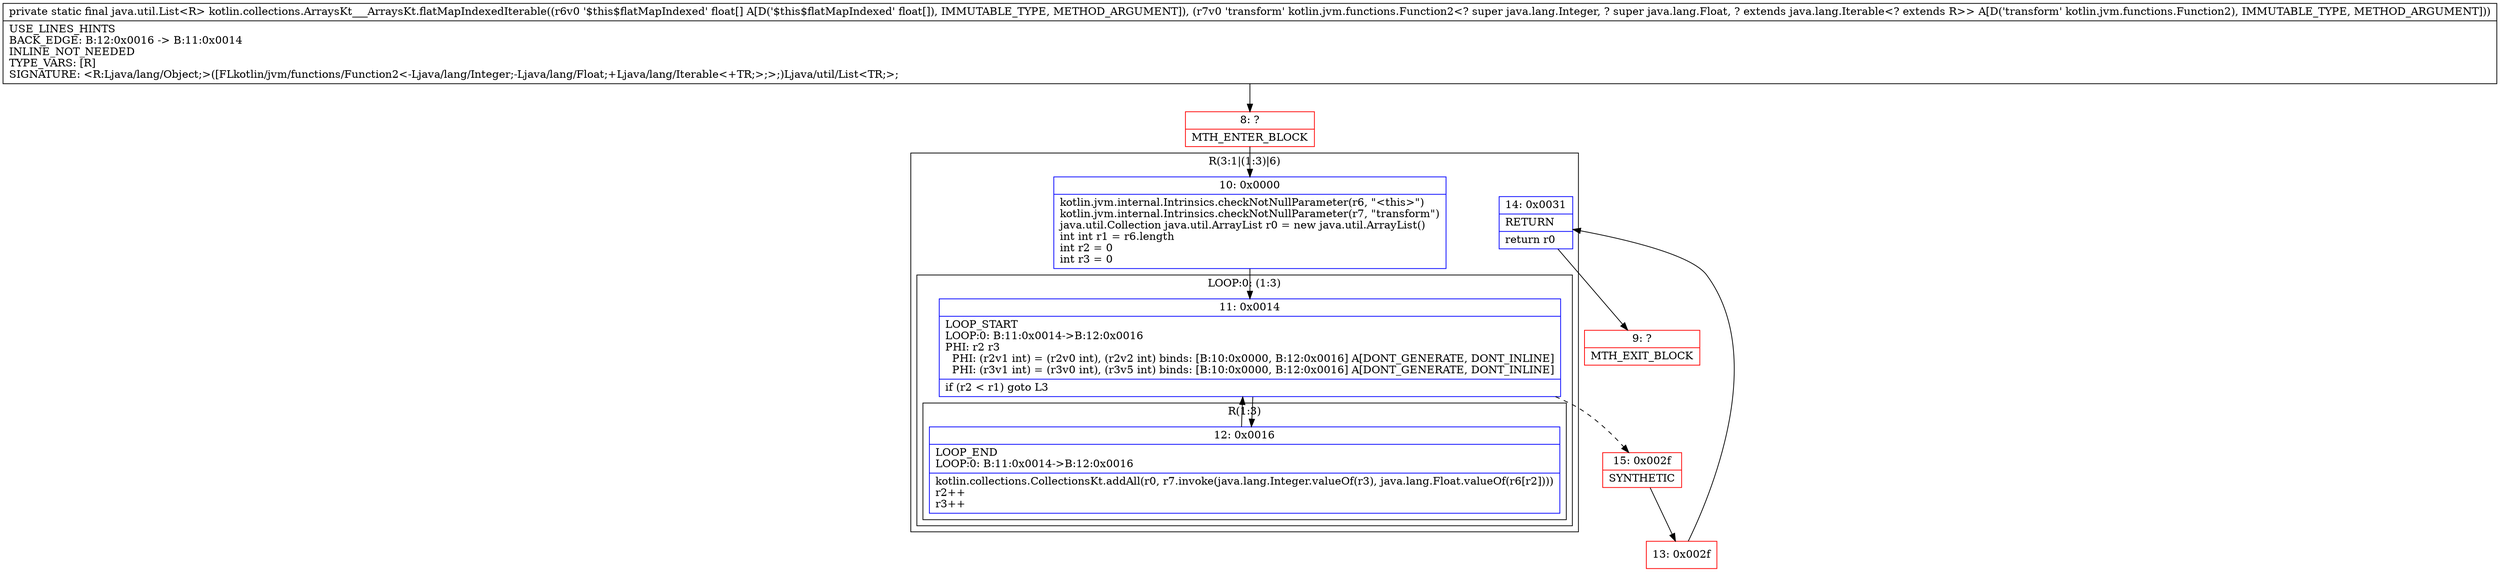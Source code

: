 digraph "CFG forkotlin.collections.ArraysKt___ArraysKt.flatMapIndexedIterable([FLkotlin\/jvm\/functions\/Function2;)Ljava\/util\/List;" {
subgraph cluster_Region_325235560 {
label = "R(3:1|(1:3)|6)";
node [shape=record,color=blue];
Node_10 [shape=record,label="{10\:\ 0x0000|kotlin.jvm.internal.Intrinsics.checkNotNullParameter(r6, \"\<this\>\")\lkotlin.jvm.internal.Intrinsics.checkNotNullParameter(r7, \"transform\")\ljava.util.Collection java.util.ArrayList r0 = new java.util.ArrayList()\lint int r1 = r6.length\lint r2 = 0\lint r3 = 0\l}"];
subgraph cluster_LoopRegion_754444729 {
label = "LOOP:0: (1:3)";
node [shape=record,color=blue];
Node_11 [shape=record,label="{11\:\ 0x0014|LOOP_START\lLOOP:0: B:11:0x0014\-\>B:12:0x0016\lPHI: r2 r3 \l  PHI: (r2v1 int) = (r2v0 int), (r2v2 int) binds: [B:10:0x0000, B:12:0x0016] A[DONT_GENERATE, DONT_INLINE]\l  PHI: (r3v1 int) = (r3v0 int), (r3v5 int) binds: [B:10:0x0000, B:12:0x0016] A[DONT_GENERATE, DONT_INLINE]\l|if (r2 \< r1) goto L3\l}"];
subgraph cluster_Region_1363289110 {
label = "R(1:3)";
node [shape=record,color=blue];
Node_12 [shape=record,label="{12\:\ 0x0016|LOOP_END\lLOOP:0: B:11:0x0014\-\>B:12:0x0016\l|kotlin.collections.CollectionsKt.addAll(r0, r7.invoke(java.lang.Integer.valueOf(r3), java.lang.Float.valueOf(r6[r2])))\lr2++\lr3++\l}"];
}
}
Node_14 [shape=record,label="{14\:\ 0x0031|RETURN\l|return r0\l}"];
}
Node_8 [shape=record,color=red,label="{8\:\ ?|MTH_ENTER_BLOCK\l}"];
Node_15 [shape=record,color=red,label="{15\:\ 0x002f|SYNTHETIC\l}"];
Node_13 [shape=record,color=red,label="{13\:\ 0x002f}"];
Node_9 [shape=record,color=red,label="{9\:\ ?|MTH_EXIT_BLOCK\l}"];
MethodNode[shape=record,label="{private static final java.util.List\<R\> kotlin.collections.ArraysKt___ArraysKt.flatMapIndexedIterable((r6v0 '$this$flatMapIndexed' float[] A[D('$this$flatMapIndexed' float[]), IMMUTABLE_TYPE, METHOD_ARGUMENT]), (r7v0 'transform' kotlin.jvm.functions.Function2\<? super java.lang.Integer, ? super java.lang.Float, ? extends java.lang.Iterable\<? extends R\>\> A[D('transform' kotlin.jvm.functions.Function2), IMMUTABLE_TYPE, METHOD_ARGUMENT]))  | USE_LINES_HINTS\lBACK_EDGE: B:12:0x0016 \-\> B:11:0x0014\lINLINE_NOT_NEEDED\lTYPE_VARS: [R]\lSIGNATURE: \<R:Ljava\/lang\/Object;\>([FLkotlin\/jvm\/functions\/Function2\<\-Ljava\/lang\/Integer;\-Ljava\/lang\/Float;+Ljava\/lang\/Iterable\<+TR;\>;\>;)Ljava\/util\/List\<TR;\>;\l}"];
MethodNode -> Node_8;Node_10 -> Node_11;
Node_11 -> Node_12;
Node_11 -> Node_15[style=dashed];
Node_12 -> Node_11;
Node_14 -> Node_9;
Node_8 -> Node_10;
Node_15 -> Node_13;
Node_13 -> Node_14;
}

